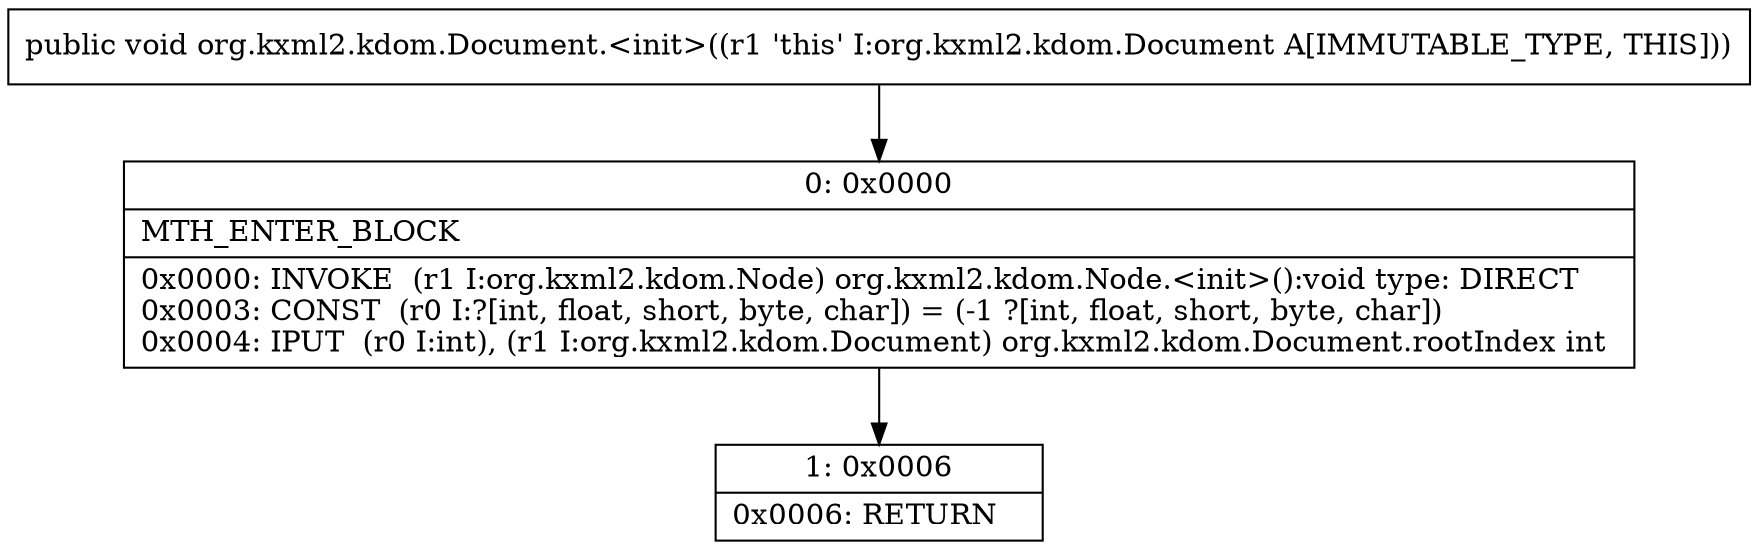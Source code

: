 digraph "CFG fororg.kxml2.kdom.Document.\<init\>()V" {
Node_0 [shape=record,label="{0\:\ 0x0000|MTH_ENTER_BLOCK\l|0x0000: INVOKE  (r1 I:org.kxml2.kdom.Node) org.kxml2.kdom.Node.\<init\>():void type: DIRECT \l0x0003: CONST  (r0 I:?[int, float, short, byte, char]) = (\-1 ?[int, float, short, byte, char]) \l0x0004: IPUT  (r0 I:int), (r1 I:org.kxml2.kdom.Document) org.kxml2.kdom.Document.rootIndex int \l}"];
Node_1 [shape=record,label="{1\:\ 0x0006|0x0006: RETURN   \l}"];
MethodNode[shape=record,label="{public void org.kxml2.kdom.Document.\<init\>((r1 'this' I:org.kxml2.kdom.Document A[IMMUTABLE_TYPE, THIS])) }"];
MethodNode -> Node_0;
Node_0 -> Node_1;
}

